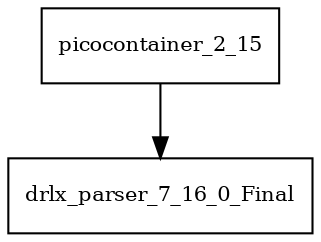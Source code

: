 digraph picocontainer_2_15_dependencies {
  node [shape = box, fontsize=10.0];
  picocontainer_2_15 -> drlx_parser_7_16_0_Final;
}
